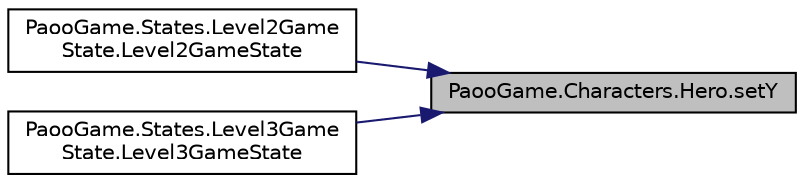 digraph "PaooGame.Characters.Hero.setY"
{
 // LATEX_PDF_SIZE
  edge [fontname="Helvetica",fontsize="10",labelfontname="Helvetica",labelfontsize="10"];
  node [fontname="Helvetica",fontsize="10",shape=record];
  rankdir="RL";
  Node1 [label="PaooGame.Characters.Hero.setY",height=0.2,width=0.4,color="black", fillcolor="grey75", style="filled", fontcolor="black",tooltip=" "];
  Node1 -> Node2 [dir="back",color="midnightblue",fontsize="10",style="solid",fontname="Helvetica"];
  Node2 [label="PaooGame.States.Level2Game\lState.Level2GameState",height=0.2,width=0.4,color="black", fillcolor="white", style="filled",URL="$class_paoo_game_1_1_states_1_1_level2_game_state.html#a14b8c001f3f14659113328c59834460a",tooltip="Constructorul clasei."];
  Node1 -> Node3 [dir="back",color="midnightblue",fontsize="10",style="solid",fontname="Helvetica"];
  Node3 [label="PaooGame.States.Level3Game\lState.Level3GameState",height=0.2,width=0.4,color="black", fillcolor="white", style="filled",URL="$class_paoo_game_1_1_states_1_1_level3_game_state.html#a501f990ba98ccc23d9d7d4988a5eace9",tooltip="Constructorul clasei."];
}
